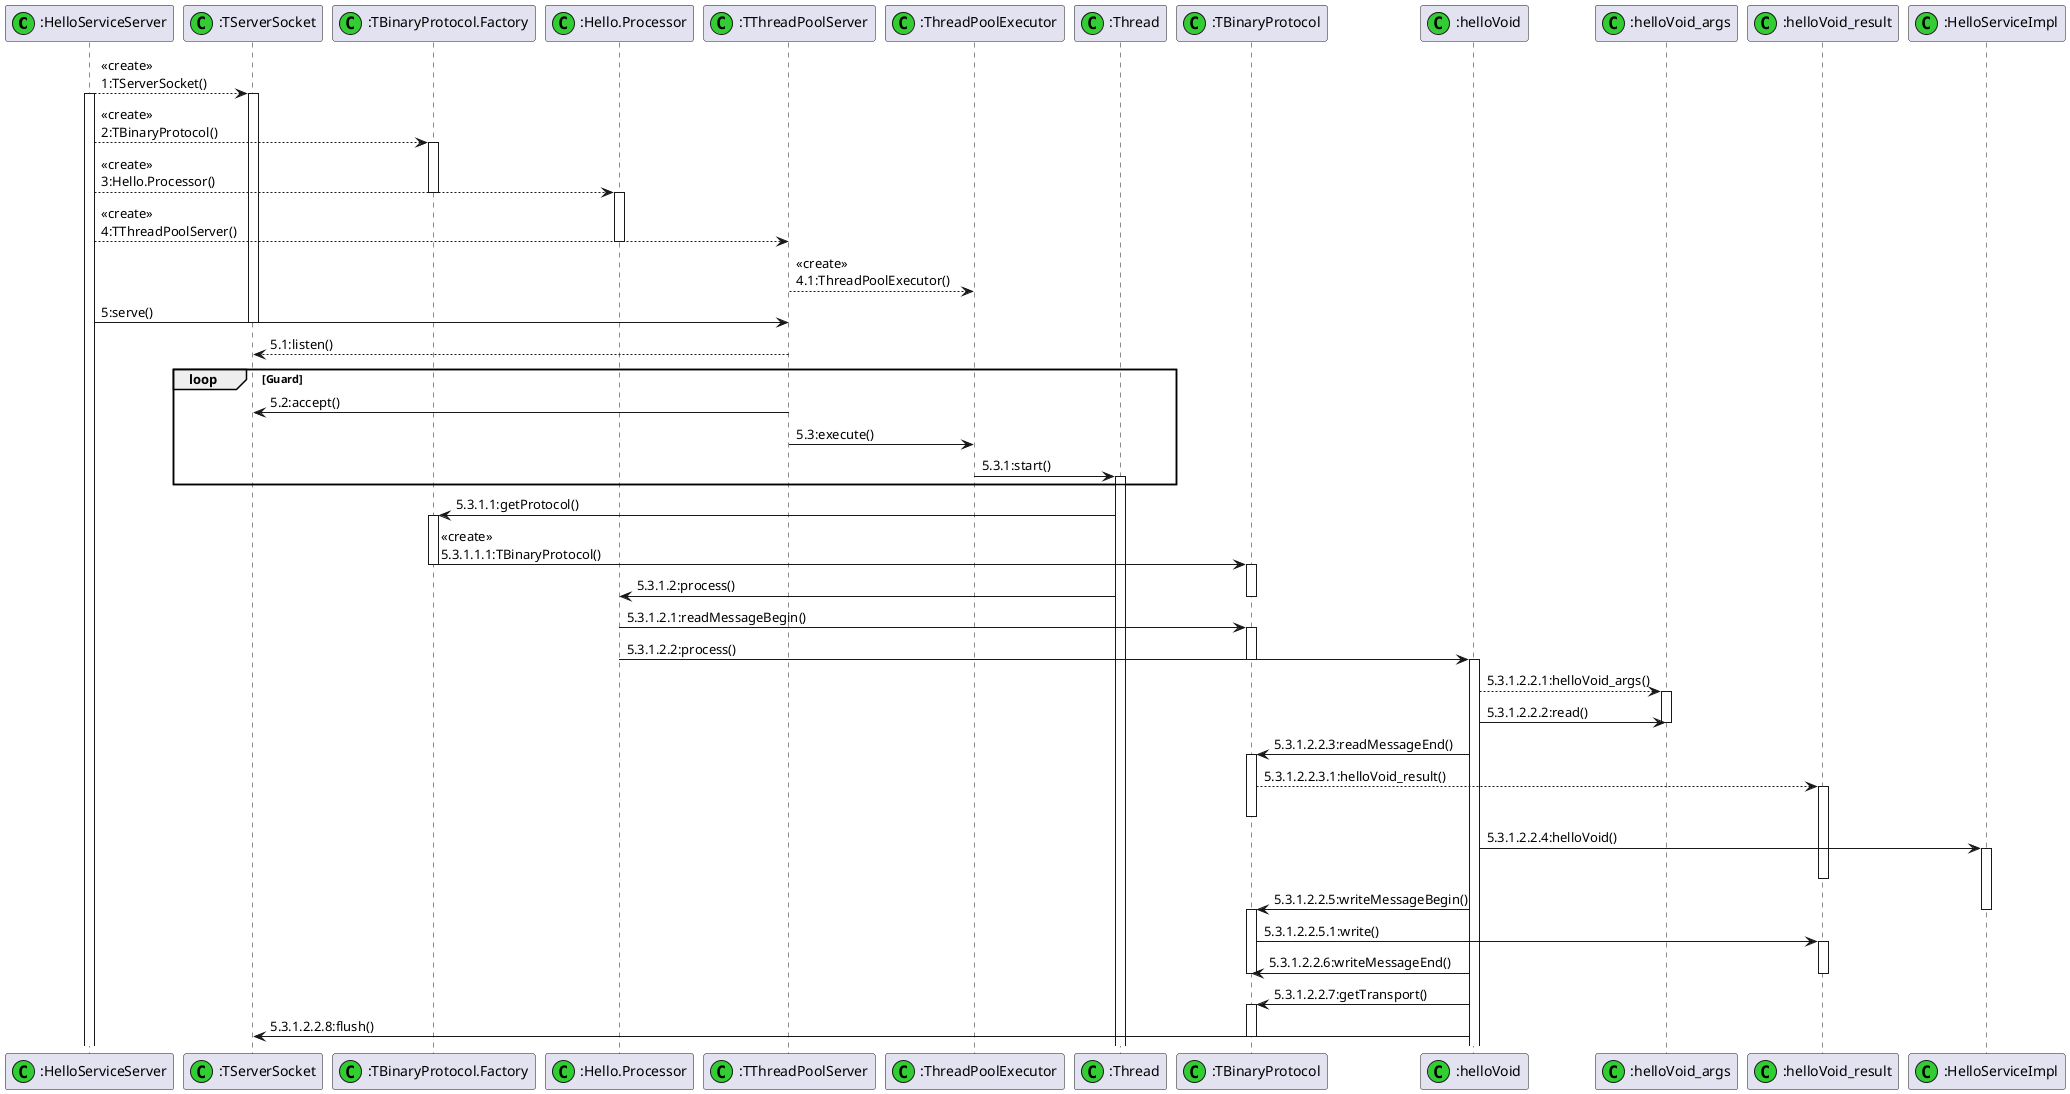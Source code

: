 @startuml
'scale 1.5 | scale 200 width | scale 100 height | scale [max] 200x100
' scale 4
'http://www.ibm.com/developerworks/cn/java/j-lo-apachethrift/image004.png'
'http://www.ibm.com/developerworks/cn/java/j-lo-apachethrift/image006.png'

participant ":HelloServiceServer" as HSS << (C,LimeGreen) >>
participant ":TServerSocket" as TSS << (C,LimeGreen) >>
participant ":TBinaryProtocol.Factory" as TBPF << (C,LimeGreen) >>
participant ":Hello.Processor" as HP << (C,LimeGreen) >>
participant ":TThreadPoolServer" as TTPS << (C,LimeGreen) >>
participant ":ThreadPoolExecutor" as TPE << (C,LimeGreen) >>
participant ":Thread" as T << (C,LimeGreen) >>
participant ":TBinaryProtocol" as TBP << (C,LimeGreen) >>
participant ":helloVoid" as HV << (C,LimeGreen) >>
participant ":helloVoid_args" as HVA << (C,LimeGreen) >>
participant ":helloVoid_result" as HVR << (C,LimeGreen) >>
participant ":HelloServiceImpl" as HSI << (C,LimeGreen) >>


HSS --> TSS : <<create>>\n1:TServerSocket()
activate HSS
activate TSS
HSS --> TBPF : <<create>>\n2:TBinaryProtocol()
activate TBPF
HSS --> HP : <<create>>\n3:Hello.Processor()

deactivate TBPF
activate HP

HSS --> TTPS : <<create>>\n4:TThreadPoolServer()
deactivate HP

TTPS --> TPE : <<create>>\n4.1:ThreadPoolExecutor()
HSS -> TTPS : 5:serve()
deactivate TSS
TTPS --> TSS : 5.1:listen()

loop Guard
    TTPS -> TSS : 5.2:accept()
    TTPS -> TPE : 5.3:execute()
    TPE -> T : 5.3.1:start()
    activate T
end


T -> TBPF : 5.3.1.1:getProtocol()
activate TBPF
TBPF -> TBP : <<create>>\n5.3.1.1.1:TBinaryProtocol()
deactivate TBPF
activate TBP

T -> HP : 5.3.1.2:process()
deactivate TBP

HP -> TBP : 5.3.1.2.1:readMessageBegin()
activate TBP
HP -> HV : 5.3.1.2.2:process()
deactivate TBP
activate HV

HV --> HVA : 5.3.1.2.2.1:helloVoid_args()
activate HVA
HV -> HVA : 5.3.1.2.2.2:read()
deactivate HVA
HV -> TBP : 5.3.1.2.2.3:readMessageEnd()
activate TBP
TBP --> HVR : 5.3.1.2.2.3.1:helloVoid_result()
activate HVR
deactivate TBP

HV -> HSI : 5.3.1.2.2.4:helloVoid()
activate HSI
deactivate HVR

HV -> TBP : 5.3.1.2.2.5:writeMessageBegin()
deactivate HSI
activate TBP
TBP -> HVR : 5.3.1.2.2.5.1:write()
activate HVR
HV -> TBP : 5.3.1.2.2.6:writeMessageEnd()
deactivate TBP
deactivate HVR

HV -> TBP : 5.3.1.2.2.7:getTransport()
activate TBP

HV -> TSS : 5.3.1.2.2.8:flush()
deactivate TBP
@enduml
